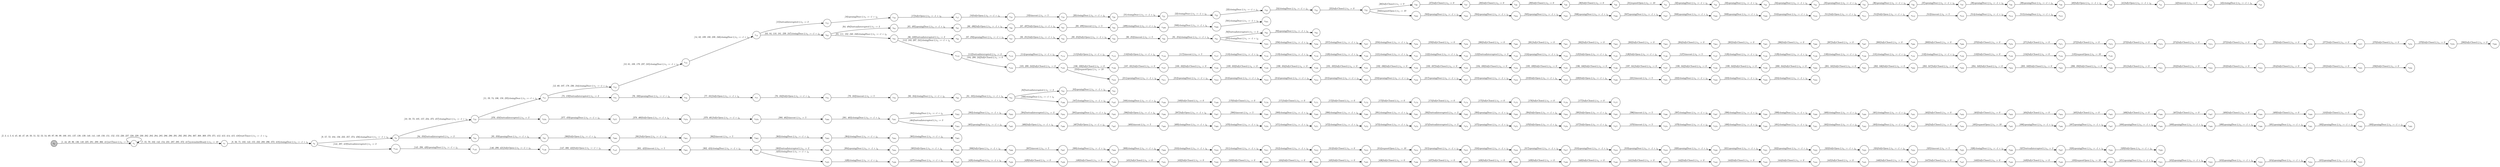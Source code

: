 digraph EFSM{
  graph [rankdir="LR", fontname="Latin Modern Math"];
  node [color="black", fillcolor="white", shape="circle", style="filled", fontname="Latin Modern Math"];
  edge [fontname="Latin Modern Math"];

  s0[fillcolor="gray", label=<s<sub>0</sub>>];
  s1[label=<s<sub>1</sub>>];
  s7[label=<s<sub>7</sub>>];
  s8[label=<s<sub>8</sub>>];
  s9[label=<s<sub>9</sub>>];
  s10[label=<s<sub>10</sub>>];
  s11[label=<s<sub>11</sub>>];
  s12[label=<s<sub>12</sub>>];
  s13[label=<s<sub>13</sub>>];
  s14[label=<s<sub>14</sub>>];
  s15[label=<s<sub>15</sub>>];
  s16[label=<s<sub>16</sub>>];
  s17[label=<s<sub>17</sub>>];
  s18[label=<s<sub>18</sub>>];
  s19[label=<s<sub>19</sub>>];
  s20[label=<s<sub>20</sub>>];
  s21[label=<s<sub>21</sub>>];
  s22[label=<s<sub>22</sub>>];
  s23[label=<s<sub>23</sub>>];
  s24[label=<s<sub>24</sub>>];
  s25[label=<s<sub>25</sub>>];
  s26[label=<s<sub>26</sub>>];
  s27[label=<s<sub>27</sub>>];
  s28[label=<s<sub>28</sub>>];
  s29[label=<s<sub>29</sub>>];
  s30[label=<s<sub>30</sub>>];
  s31[label=<s<sub>31</sub>>];
  s32[label=<s<sub>32</sub>>];
  s33[label=<s<sub>33</sub>>];
  s34[label=<s<sub>34</sub>>];
  s35[label=<s<sub>35</sub>>];
  s36[label=<s<sub>36</sub>>];
  s37[label=<s<sub>37</sub>>];
  s38[label=<s<sub>38</sub>>];
  s39[label=<s<sub>39</sub>>];
  s40[label=<s<sub>40</sub>>];
  s41[label=<s<sub>41</sub>>];
  s42[label=<s<sub>42</sub>>];
  s43[label=<s<sub>43</sub>>];
  s63[label=<s<sub>63</sub>>];
  s64[label=<s<sub>64</sub>>];
  s65[label=<s<sub>65</sub>>];
  s66[label=<s<sub>66</sub>>];
  s67[label=<s<sub>67</sub>>];
  s68[label=<s<sub>68</sub>>];
  s75[label=<s<sub>75</sub>>];
  s76[label=<s<sub>76</sub>>];
  s77[label=<s<sub>77</sub>>];
  s78[label=<s<sub>78</sub>>];
  s79[label=<s<sub>79</sub>>];
  s80[label=<s<sub>80</sub>>];
  s81[label=<s<sub>81</sub>>];
  s82[label=<s<sub>82</sub>>];
  s83[label=<s<sub>83</sub>>];
  s85[label=<s<sub>85</sub>>];
  s86[label=<s<sub>86</sub>>];
  s87[label=<s<sub>87</sub>>];
  s88[label=<s<sub>88</sub>>];
  s89[label=<s<sub>89</sub>>];
  s90[label=<s<sub>90</sub>>];
  s91[label=<s<sub>91</sub>>];
  s92[label=<s<sub>92</sub>>];
  s93[label=<s<sub>93</sub>>];
  s94[label=<s<sub>94</sub>>];
  s95[label=<s<sub>95</sub>>];
  s112[label=<s<sub>112</sub>>];
  s113[label=<s<sub>113</sub>>];
  s114[label=<s<sub>114</sub>>];
  s115[label=<s<sub>115</sub>>];
  s116[label=<s<sub>116</sub>>];
  s117[label=<s<sub>117</sub>>];
  s118[label=<s<sub>118</sub>>];
  s119[label=<s<sub>119</sub>>];
  s120[label=<s<sub>120</sub>>];
  s121[label=<s<sub>121</sub>>];
  s122[label=<s<sub>122</sub>>];
  s123[label=<s<sub>123</sub>>];
  s124[label=<s<sub>124</sub>>];
  s125[label=<s<sub>125</sub>>];
  s126[label=<s<sub>126</sub>>];
  s127[label=<s<sub>127</sub>>];
  s128[label=<s<sub>128</sub>>];
  s129[label=<s<sub>129</sub>>];
  s130[label=<s<sub>130</sub>>];
  s131[label=<s<sub>131</sub>>];
  s132[label=<s<sub>132</sub>>];
  s133[label=<s<sub>133</sub>>];
  s134[label=<s<sub>134</sub>>];
  s135[label=<s<sub>135</sub>>];
  s144[label=<s<sub>144</sub>>];
  s145[label=<s<sub>145</sub>>];
  s146[label=<s<sub>146</sub>>];
  s147[label=<s<sub>147</sub>>];
  s166[label=<s<sub>166</sub>>];
  s167[label=<s<sub>167</sub>>];
  s168[label=<s<sub>168</sub>>];
  s169[label=<s<sub>169</sub>>];
  s170[label=<s<sub>170</sub>>];
  s171[label=<s<sub>171</sub>>];
  s172[label=<s<sub>172</sub>>];
  s173[label=<s<sub>173</sub>>];
  s174[label=<s<sub>174</sub>>];
  s175[label=<s<sub>175</sub>>];
  s176[label=<s<sub>176</sub>>];
  s177[label=<s<sub>177</sub>>];
  s184[label=<s<sub>184</sub>>];
  s185[label=<s<sub>185</sub>>];
  s186[label=<s<sub>186</sub>>];
  s187[label=<s<sub>187</sub>>];
  s188[label=<s<sub>188</sub>>];
  s189[label=<s<sub>189</sub>>];
  s190[label=<s<sub>190</sub>>];
  s191[label=<s<sub>191</sub>>];
  s192[label=<s<sub>192</sub>>];
  s193[label=<s<sub>193</sub>>];
  s194[label=<s<sub>194</sub>>];
  s195[label=<s<sub>195</sub>>];
  s196[label=<s<sub>196</sub>>];
  s197[label=<s<sub>197</sub>>];
  s198[label=<s<sub>198</sub>>];
  s199[label=<s<sub>199</sub>>];
  s200[label=<s<sub>200</sub>>];
  s201[label=<s<sub>201</sub>>];
  s202[label=<s<sub>202</sub>>];
  s203[label=<s<sub>203</sub>>];
  s204[label=<s<sub>204</sub>>];
  s205[label=<s<sub>205</sub>>];
  s206[label=<s<sub>206</sub>>];
  s210[label=<s<sub>210</sub>>];
  s211[label=<s<sub>211</sub>>];
  s212[label=<s<sub>212</sub>>];
  s213[label=<s<sub>213</sub>>];
  s214[label=<s<sub>214</sub>>];
  s215[label=<s<sub>215</sub>>];
  s216[label=<s<sub>216</sub>>];
  s217[label=<s<sub>217</sub>>];
  s218[label=<s<sub>218</sub>>];
  s219[label=<s<sub>219</sub>>];
  s220[label=<s<sub>220</sub>>];
  s221[label=<s<sub>221</sub>>];
  s222[label=<s<sub>222</sub>>];
  s223[label=<s<sub>223</sub>>];
  s224[label=<s<sub>224</sub>>];
  s255[label=<s<sub>255</sub>>];
  s256[label=<s<sub>256</sub>>];
  s257[label=<s<sub>257</sub>>];
  s258[label=<s<sub>258</sub>>];
  s259[label=<s<sub>259</sub>>];
  s260[label=<s<sub>260</sub>>];
  s261[label=<s<sub>261</sub>>];
  s262[label=<s<sub>262</sub>>];
  s263[label=<s<sub>263</sub>>];
  s264[label=<s<sub>264</sub>>];
  s265[label=<s<sub>265</sub>>];
  s266[label=<s<sub>266</sub>>];
  s267[label=<s<sub>267</sub>>];
  s268[label=<s<sub>268</sub>>];
  s269[label=<s<sub>269</sub>>];
  s270[label=<s<sub>270</sub>>];
  s271[label=<s<sub>271</sub>>];
  s272[label=<s<sub>272</sub>>];
  s273[label=<s<sub>273</sub>>];
  s274[label=<s<sub>274</sub>>];
  s275[label=<s<sub>275</sub>>];
  s276[label=<s<sub>276</sub>>];
  s277[label=<s<sub>277</sub>>];
  s278[label=<s<sub>278</sub>>];
  s279[label=<s<sub>279</sub>>];
  s280[label=<s<sub>280</sub>>];
  s301[label=<s<sub>301</sub>>];
  s302[label=<s<sub>302</sub>>];
  s303[label=<s<sub>303</sub>>];
  s304[label=<s<sub>304</sub>>];
  s305[label=<s<sub>305</sub>>];
  s306[label=<s<sub>306</sub>>];
  s307[label=<s<sub>307</sub>>];
  s308[label=<s<sub>308</sub>>];
  s309[label=<s<sub>309</sub>>];
  s310[label=<s<sub>310</sub>>];
  s311[label=<s<sub>311</sub>>];
  s312[label=<s<sub>312</sub>>];
  s313[label=<s<sub>313</sub>>];
  s314[label=<s<sub>314</sub>>];
  s315[label=<s<sub>315</sub>>];
  s316[label=<s<sub>316</sub>>];
  s317[label=<s<sub>317</sub>>];
  s318[label=<s<sub>318</sub>>];
  s319[label=<s<sub>319</sub>>];
  s320[label=<s<sub>320</sub>>];
  s321[label=<s<sub>321</sub>>];
  s322[label=<s<sub>322</sub>>];
  s323[label=<s<sub>323</sub>>];
  s324[label=<s<sub>324</sub>>];
  s325[label=<s<sub>325</sub>>];
  s326[label=<s<sub>326</sub>>];
  s327[label=<s<sub>327</sub>>];
  s328[label=<s<sub>328</sub>>];
  s329[label=<s<sub>329</sub>>];
  s351[label=<s<sub>351</sub>>];
  s352[label=<s<sub>352</sub>>];
  s353[label=<s<sub>353</sub>>];
  s354[label=<s<sub>354</sub>>];
  s355[label=<s<sub>355</sub>>];
  s356[label=<s<sub>356</sub>>];
  s360[label=<s<sub>360</sub>>];
  s361[label=<s<sub>361</sub>>];
  s362[label=<s<sub>362</sub>>];
  s363[label=<s<sub>363</sub>>];
  s364[label=<s<sub>364</sub>>];
  s365[label=<s<sub>365</sub>>];
  s376[label=<s<sub>376</sub>>];
  s377[label=<s<sub>377</sub>>];
  s378[label=<s<sub>378</sub>>];
  s379[label=<s<sub>379</sub>>];
  s380[label=<s<sub>380</sub>>];
  s381[label=<s<sub>381</sub>>];
  s382[label=<s<sub>382</sub>>];
  s383[label=<s<sub>383</sub>>];
  s384[label=<s<sub>384</sub>>];
  s385[label=<s<sub>385</sub>>];
  s386[label=<s<sub>386</sub>>];
  s387[label=<s<sub>387</sub>>];
  s388[label=<s<sub>388</sub>>];
  s389[label=<s<sub>389</sub>>];
  s390[label=<s<sub>390</sub>>];
  s391[label=<s<sub>391</sub>>];
  s392[label=<s<sub>392</sub>>];
  s393[label=<s<sub>393</sub>>];
  s394[label=<s<sub>394</sub>>];
  s395[label=<s<sub>395</sub>>];
  s396[label=<s<sub>396</sub>>];
  s397[label=<s<sub>397</sub>>];
  s398[label=<s<sub>398</sub>>];
  s399[label=<s<sub>399</sub>>];
  s400[label=<s<sub>400</sub>>];
  s401[label=<s<sub>401</sub>>];
  s402[label=<s<sub>402</sub>>];
  s403[label=<s<sub>403</sub>>];
  s404[label=<s<sub>404</sub>>];
  s405[label=<s<sub>405</sub>>];
  s406[label=<s<sub>406</sub>>];
  s407[label=<s<sub>407</sub>>];
  s408[label=<s<sub>408</sub>>];
  s409[label=<s<sub>409</sub>>];
  s410[label=<s<sub>410</sub>>];
  s425[label=<s<sub>425</sub>>];
  s426[label=<s<sub>426</sub>>];
  s427[label=<s<sub>427</sub>>];
  s428[label=<s<sub>428</sub>>];
  s429[label=<s<sub>429</sub>>];
  s430[label=<s<sub>430</sub>>];
  s431[label=<s<sub>431</sub>>];
  s432[label=<s<sub>432</sub>>];
  s433[label=<s<sub>433</sub>>];
  s434[label=<s<sub>434</sub>>];
  s435[label=<s<sub>435</sub>>];
  s436[label=<s<sub>436</sub>>];
  s437[label=<s<sub>437</sub>>];
  s438[label=<s<sub>438</sub>>];
  s439[label=<s<sub>439</sub>>];
  s440[label=<s<sub>440</sub>>];
  s441[label=<s<sub>441</sub>>];
  s442[label=<s<sub>442</sub>>];
  s443[label=<s<sub>443</sub>>];
  s444[label=<s<sub>444</sub>>];
  s445[label=<s<sub>445</sub>>];
  s446[label=<s<sub>446</sub>>];
  s447[label=<s<sub>447</sub>>];
  s448[label=<s<sub>448</sub>>];
  s449[label=<s<sub>449</sub>>];
  s450[label=<s<sub>450</sub>>];
  s451[label=<s<sub>451</sub>>];
  s452[label=<s<sub>452</sub>>];
  s453[label=<s<sub>453</sub>>];
  s454[label=<s<sub>454</sub>>];
  s455[label=<s<sub>455</sub>>];
  s464[label=<s<sub>464</sub>>];
  s465[label=<s<sub>465</sub>>];
  s466[label=<s<sub>466</sub>>];
  s467[label=<s<sub>467</sub>>];
  s468[label=<s<sub>468</sub>>];
  s469[label=<s<sub>469</sub>>];
  s470[label=<s<sub>470</sub>>];
  s471[label=<s<sub>471</sub>>];
  s472[label=<s<sub>472</sub>>];
  s473[label=<s<sub>473</sub>>];
  s474[label=<s<sub>474</sub>>];
  s475[label=<s<sub>475</sub>>];
  s476[label=<s<sub>476</sub>>];
  s477[label=<s<sub>477</sub>>];
  s478[label=<s<sub>478</sub>>];
  s479[label=<s<sub>479</sub>>];
  s480[label=<s<sub>480</sub>>];
  s481[label=<s<sub>481</sub>>];
  s482[label=<s<sub>482</sub>>];
  s483[label=<s<sub>483</sub>>];
  s484[label=<s<sub>484</sub>>];
  s485[label=<s<sub>485</sub>>];
  s486[label=<s<sub>486</sub>>];
  s487[label=<s<sub>487</sub>>];
  s488[label=<s<sub>488</sub>>];
  s489[label=<s<sub>489</sub>>];
  s490[label=<s<sub>490</sub>>];
  s491[label=<s<sub>491</sub>>];
  s492[label=<s<sub>492</sub>>];
  s493[label=<s<sub>493</sub>>];
  s499[label=<s<sub>499</sub>>];
  s500[label=<s<sub>500</sub>>];
  s501[label=<s<sub>501</sub>>];
  s502[label=<s<sub>502</sub>>];
  s503[label=<s<sub>503</sub>>];
  s504[label=<s<sub>504</sub>>];
  s505[label=<s<sub>505</sub>>];
  s506[label=<s<sub>506</sub>>];
  s507[label=<s<sub>507</sub>>];
  s508[label=<s<sub>508</sub>>];
  s509[label=<s<sub>509</sub>>];
  s510[label=<s<sub>510</sub>>];
  s511[label=<s<sub>511</sub>>];
  s512[label=<s<sub>512</sub>>];
  s513[label=<s<sub>513</sub>>];
  s514[label=<s<sub>514</sub>>];
  s515[label=<s<sub>515</sub>>];

  s14->s15[label=<<i> [15]buttonInterrupted:1/o<sub>1</sub> := 3</i>>];
  s15->s16[label=<<i> [16]openingDoor:1/o<sub>1</sub> := -1 + i<sub>0</sub></i>>];
  s16->s17[label=<<i> [17]fullyOpen:1/o<sub>1</sub> := -1 + i<sub>0</sub></i>>];
  s17->s18[label=<<i> [18]fullyOpen:1/o<sub>1</sub> := -1 + i<sub>0</sub></i>>];
  s18->s19[label=<<i> [19]timeout:1/o<sub>1</sub> := 5</i>>];
  s19->s20[label=<<i> [20]closingDoor:1/o<sub>1</sub> := -1 + i<sub>0</sub></i>>];
  s20->s21[label=<<i> [21]closingDoor:1/o<sub>1</sub> := -1 + i<sub>0</sub></i>>];
  s21->s22[label=<<i> [22]closingDoor:1/o<sub>1</sub> := -1 + i<sub>0</sub></i>>];
  s22->s23[label=<<i> [23]closingDoor:1/o<sub>1</sub> := -1 + i<sub>0</sub></i>>];
  s23->s24[label=<<i> [24]closingDoor:1/o<sub>1</sub> := -1 + i<sub>0</sub></i>>];
  s24->s25[label=<<i> [25]fullyClosed:1/o<sub>1</sub> := 0</i>>];
  s25->s26[label=<<i> [26]fullyClosed:1/o<sub>1</sub> := 0</i>>];
  s26->s27[label=<<i> [27]fullyClosed:1/o<sub>1</sub> := 0</i>>];
  s27->s28[label=<<i> [28]fullyClosed:1/o<sub>1</sub> := 0</i>>];
  s28->s29[label=<<i> [29]fullyClosed:1/o<sub>1</sub> := 0</i>>];
  s29->s30[label=<<i> [30]fullyClosed:1/o<sub>1</sub> := 0</i>>];
  s30->s31[label=<<i> [31]requestOpen:1/o<sub>1</sub> := 10</i>>];
  s31->s32[label=<<i> [32]openingDoor:1/o<sub>1</sub> := -1 + i<sub>0</sub></i>>];
  s32->s33[label=<<i> [33]openingDoor:1/o<sub>1</sub> := -1 + i<sub>0</sub></i>>];
  s33->s34[label=<<i> [34]openingDoor:1/o<sub>1</sub> := -1 + i<sub>0</sub></i>>];
  s34->s35[label=<<i> [35]openingDoor:1/o<sub>1</sub> := -1 + i<sub>0</sub></i>>];
  s35->s36[label=<<i> [36]openingDoor:1/o<sub>1</sub> := -1 + i<sub>0</sub></i>>];
  s36->s37[label=<<i> [37]openingDoor:1/o<sub>1</sub> := -1 + i<sub>0</sub></i>>];
  s37->s38[label=<<i> [38]openingDoor:1/o<sub>1</sub> := -1 + i<sub>0</sub></i>>];
  s38->s39[label=<<i> [39]openingDoor:1/o<sub>1</sub> := -1 + i<sub>0</sub></i>>];
  s39->s40[label=<<i> [40]fullyOpen:1/o<sub>1</sub> := -1 + i<sub>0</sub></i>>];
  s40->s41[label=<<i> [41]fullyOpen:1/o<sub>1</sub> := -1 + i<sub>0</sub></i>>];
  s41->s42[label=<<i> [42]timeout:1/o<sub>1</sub> := 5</i>>];
  s42->s43[label=<<i> [43]closingDoor:1/o<sub>1</sub> := -1 + i<sub>0</sub></i>>];
  s63->s64[label=<<i> [64, 494]buttonInterrupted:1/o<sub>1</sub> := 3</i>>];
  s64->s65[label=<<i> [65, 495]openingDoor:1/o<sub>1</sub> := -1 + i<sub>0</sub></i>>];
  s65->s66[label=<<i> [66, 496]fullyOpen:1/o<sub>1</sub> := -1 + i<sub>0</sub></i>>];
  s66->s67[label=<<i> [67, 497]fullyOpen:1/o<sub>1</sub> := -1 + i<sub>0</sub></i>>];
  s67->s68[label=<<i> [68, 498]timeout:1/o<sub>1</sub> := 5</i>>];
  s11->s75[label=<<i> [75, 159]buttonInterrupted:1/o<sub>1</sub> := 3</i>>];
  s75->s76[label=<<i> [76, 160]openingDoor:1/o<sub>1</sub> := -1 + i<sub>0</sub></i>>];
  s76->s77[label=<<i> [77, 161]fullyOpen:1/o<sub>1</sub> := -1 + i<sub>0</sub></i>>];
  s77->s78[label=<<i> [78, 162]fullyOpen:1/o<sub>1</sub> := -1 + i<sub>0</sub></i>>];
  s78->s79[label=<<i> [79, 163]timeout:1/o<sub>1</sub> := 5</i>>];
  s79->s80[label=<<i> [80, 164]closingDoor:1/o<sub>1</sub> := -1 + i<sub>0</sub></i>>];
  s80->s81[label=<<i> [81, 165]closingDoor:1/o<sub>1</sub> := -1 + i<sub>0</sub></i>>];
  s81->s82[label=<<i> [82]buttonInterrupted:1/o<sub>1</sub> := 3</i>>];
  s82->s83[label=<<i> [83]openingDoor:1/o<sub>1</sub> := -1 + i<sub>0</sub></i>>];
  s85->s86[label=<<i> [86, 249]buttonInterrupted:1/o<sub>1</sub> := 3</i>>];
  s86->s87[label=<<i> [87, 250]openingDoor:1/o<sub>1</sub> := -1 + i<sub>0</sub></i>>];
  s87->s88[label=<<i> [88, 251]fullyOpen:1/o<sub>1</sub> := -1 + i<sub>0</sub></i>>];
  s88->s89[label=<<i> [89, 252]fullyOpen:1/o<sub>1</sub> := -1 + i<sub>0</sub></i>>];
  s89->s90[label=<<i> [90, 253]timeout:1/o<sub>1</sub> := 5</i>>];
  s90->s91[label=<<i> [91, 254]closingDoor:1/o<sub>1</sub> := -1 + i<sub>0</sub></i>>];
  s91->s92[label=<<i> [92]buttonInterrupted:1/o<sub>1</sub> := 3</i>>];
  s92->s93[label=<<i> [93]openingDoor:1/o<sub>1</sub> := -1 + i<sub>0</sub></i>>];
  s9->s94[label=<<i> [94, 358]buttonInterrupted:1/o<sub>1</sub> := 3</i>>];
  s94->s95[label=<<i> [95, 359]openingDoor:1/o<sub>1</sub> := -1 + i<sub>0</sub></i>>];
  s112->s113[label=<<i> [113]buttonInterrupted:1/o<sub>1</sub> := 3</i>>];
  s113->s114[label=<<i> [114]openingDoor:1/o<sub>1</sub> := -1 + i<sub>0</sub></i>>];
  s114->s115[label=<<i> [115]fullyOpen:1/o<sub>1</sub> := -1 + i<sub>0</sub></i>>];
  s115->s116[label=<<i> [116]fullyOpen:1/o<sub>1</sub> := -1 + i<sub>0</sub></i>>];
  s116->s117[label=<<i> [117]timeout:1/o<sub>1</sub> := 5</i>>];
  s117->s118[label=<<i> [118]closingDoor:1/o<sub>1</sub> := -1 + i<sub>0</sub></i>>];
  s118->s119[label=<<i> [119]closingDoor:1/o<sub>1</sub> := -1 + i<sub>0</sub></i>>];
  s119->s120[label=<<i> [120]closingDoor:1/o<sub>1</sub> := -1 + i<sub>0</sub></i>>];
  s120->s121[label=<<i> [121]closingDoor:1/o<sub>1</sub> := -1 + i<sub>0</sub></i>>];
  s121->s122[label=<<i> [122]closingDoor:1/o<sub>1</sub> := -1 + i<sub>0</sub></i>>];
  s122->s123[label=<<i> [123]buttonInterrupted:1/o<sub>1</sub> := 3</i>>];
  s123->s124[label=<<i> [124]openingDoor:1/o<sub>1</sub> := -1 + i<sub>0</sub></i>>];
  s124->s125[label=<<i> [125]fullyOpen:1/o<sub>1</sub> := -1 + i<sub>0</sub></i>>];
  s125->s126[label=<<i> [126]fullyOpen:1/o<sub>1</sub> := -1 + i<sub>0</sub></i>>];
  s126->s127[label=<<i> [127]timeout:1/o<sub>1</sub> := 5</i>>];
  s127->s128[label=<<i> [128]closingDoor:1/o<sub>1</sub> := -1 + i<sub>0</sub></i>>];
  s128->s129[label=<<i> [129]closingDoor:1/o<sub>1</sub> := -1 + i<sub>0</sub></i>>];
  s129->s130[label=<<i> [130]closingDoor:1/o<sub>1</sub> := -1 + i<sub>0</sub></i>>];
  s130->s131[label=<<i> [131]closingDoor:1/o<sub>1</sub> := -1 + i<sub>0</sub></i>>];
  s131->s132[label=<<i> [132]closingDoor:1/o<sub>1</sub> := -1 + i<sub>0</sub></i>>];
  s132->s133[label=<<i> [133]fullyClosed:1/o<sub>1</sub> := 0</i>>];
  s133->s134[label=<<i> [134]fullyClosed:1/o<sub>1</sub> := 0</i>>];
  s134->s135[label=<<i> [135]requestOpen:1/o<sub>1</sub> := 10</i>>];
  s10->s11[label=<<i> [11, 59, 74, 106, 158, 235]closingDoor:1/o<sub>1</sub> := -1 + i<sub>0</sub></i>>];
  s81->s166[label=<<i> [166]closingDoor:1/o<sub>1</sub> := -1 + i<sub>0</sub></i>>];
  s166->s167[label=<<i> [167]closingDoor:1/o<sub>1</sub> := -1 + i<sub>0</sub></i>>];
  s167->s168[label=<<i> [168]closingDoor:1/o<sub>1</sub> := -1 + i<sub>0</sub></i>>];
  s168->s169[label=<<i> [169]fullyClosed:1/o<sub>1</sub> := 0</i>>];
  s169->s170[label=<<i> [170]fullyClosed:1/o<sub>1</sub> := 0</i>>];
  s170->s171[label=<<i> [171]fullyClosed:1/o<sub>1</sub> := 0</i>>];
  s171->s172[label=<<i> [172]fullyClosed:1/o<sub>1</sub> := 0</i>>];
  s172->s173[label=<<i> [173]fullyClosed:1/o<sub>1</sub> := 0</i>>];
  s173->s174[label=<<i> [174]fullyClosed:1/o<sub>1</sub> := 0</i>>];
  s174->s175[label=<<i> [175]fullyClosed:1/o<sub>1</sub> := 0</i>>];
  s175->s176[label=<<i> [176]fullyClosed:1/o<sub>1</sub> := 0</i>>];
  s176->s177[label=<<i> [177]fullyClosed:1/o<sub>1</sub> := 0</i>>];
  s185->s186[label=<<i> [186, 330]fullyClosed:1/o<sub>1</sub> := 0</i>>];
  s186->s187[label=<<i> [187, 331]fullyClosed:1/o<sub>1</sub> := 0</i>>];
  s187->s188[label=<<i> [188, 332]fullyClosed:1/o<sub>1</sub> := 0</i>>];
  s188->s189[label=<<i> [189, 333]fullyClosed:1/o<sub>1</sub> := 0</i>>];
  s189->s190[label=<<i> [190, 334]fullyClosed:1/o<sub>1</sub> := 0</i>>];
  s190->s191[label=<<i> [191, 335]fullyClosed:1/o<sub>1</sub> := 0</i>>];
  s191->s192[label=<<i> [192, 336]fullyClosed:1/o<sub>1</sub> := 0</i>>];
  s192->s193[label=<<i> [193, 337]fullyClosed:1/o<sub>1</sub> := 0</i>>];
  s193->s194[label=<<i> [194, 338]fullyClosed:1/o<sub>1</sub> := 0</i>>];
  s194->s195[label=<<i> [195, 339]fullyClosed:1/o<sub>1</sub> := 0</i>>];
  s195->s196[label=<<i> [196, 340]fullyClosed:1/o<sub>1</sub> := 0</i>>];
  s196->s197[label=<<i> [197, 341]fullyClosed:1/o<sub>1</sub> := 0</i>>];
  s197->s198[label=<<i> [198, 342]fullyClosed:1/o<sub>1</sub> := 0</i>>];
  s198->s199[label=<<i> [199, 343]fullyClosed:1/o<sub>1</sub> := 0</i>>];
  s199->s200[label=<<i> [200, 344]fullyClosed:1/o<sub>1</sub> := 0</i>>];
  s200->s201[label=<<i> [201, 345]fullyClosed:1/o<sub>1</sub> := 0</i>>];
  s201->s202[label=<<i> [202, 346]fullyClosed:1/o<sub>1</sub> := 0</i>>];
  s202->s203[label=<<i> [203, 347]fullyClosed:1/o<sub>1</sub> := 0</i>>];
  s203->s204[label=<<i> [204, 348]fullyClosed:1/o<sub>1</sub> := 0</i>>];
  s204->s205[label=<<i> [205, 349]fullyClosed:1/o<sub>1</sub> := 0</i>>];
  s205->s206[label=<<i> [206, 350]fullyClosed:1/o<sub>1</sub> := 0</i>>];
  s85->s112[label=<<i> [112, 183, 207, 241]closingDoor:1/o<sub>1</sub> := -1 + i<sub>0</sub></i>>];
  s112->s184[label=<<i> [184, 208, 242]fullyClosed:1/o<sub>1</sub> := 0</i>>];
  s184->s185[label=<<i> [185, 209, 243]fullyClosed:1/o<sub>1</sub> := 0</i>>];
  s185->s210[label=<<i> [210]requestOpen:1/o<sub>1</sub> := 10</i>>];
  s210->s211[label=<<i> [211]openingDoor:1/o<sub>1</sub> := -1 + i<sub>0</sub></i>>];
  s211->s212[label=<<i> [212]openingDoor:1/o<sub>1</sub> := -1 + i<sub>0</sub></i>>];
  s212->s213[label=<<i> [213]openingDoor:1/o<sub>1</sub> := -1 + i<sub>0</sub></i>>];
  s213->s214[label=<<i> [214]openingDoor:1/o<sub>1</sub> := -1 + i<sub>0</sub></i>>];
  s214->s215[label=<<i> [215]openingDoor:1/o<sub>1</sub> := -1 + i<sub>0</sub></i>>];
  s215->s216[label=<<i> [216]openingDoor:1/o<sub>1</sub> := -1 + i<sub>0</sub></i>>];
  s216->s217[label=<<i> [217]openingDoor:1/o<sub>1</sub> := -1 + i<sub>0</sub></i>>];
  s217->s218[label=<<i> [218]openingDoor:1/o<sub>1</sub> := -1 + i<sub>0</sub></i>>];
  s218->s219[label=<<i> [219]fullyOpen:1/o<sub>1</sub> := -1 + i<sub>0</sub></i>>];
  s219->s220[label=<<i> [220]fullyOpen:1/o<sub>1</sub> := -1 + i<sub>0</sub></i>>];
  s220->s221[label=<<i> [221]timeout:1/o<sub>1</sub> := 5</i>>];
  s221->s222[label=<<i> [222]closingDoor:1/o<sub>1</sub> := -1 + i<sub>0</sub></i>>];
  s222->s223[label=<<i> [223]closingDoor:1/o<sub>1</sub> := -1 + i<sub>0</sub></i>>];
  s223->s224[label=<<i> [224]closingDoor:1/o<sub>1</sub> := -1 + i<sub>0</sub></i>>];
  s11->s12[label=<<i> [12, 60, 107, 178, 236, 244]closingDoor:1/o<sub>1</sub> := -1 + i<sub>0</sub></i>>];
  s12->s13[label=<<i> [13, 61, 108, 179, 237, 245]closingDoor:1/o<sub>1</sub> := -1 + i<sub>0</sub></i>>];
  s13->s14[label=<<i> [14, 62, 109, 180, 238, 246]closingDoor:1/o<sub>1</sub> := -1 + i<sub>0</sub></i>>];
  s14->s63[label=<<i> [63, 84, 110, 181, 239, 247]closingDoor:1/o<sub>1</sub> := -1 + i<sub>0</sub></i>>];
  s63->s85[label=<<i> [85, 111, 182, 240, 248]closingDoor:1/o<sub>1</sub> := -1 + i<sub>0</sub></i>>];
  s91->s255[label=<<i> [255]closingDoor:1/o<sub>1</sub> := -1 + i<sub>0</sub></i>>];
  s255->s256[label=<<i> [256]closingDoor:1/o<sub>1</sub> := -1 + i<sub>0</sub></i>>];
  s256->s257[label=<<i> [257]closingDoor:1/o<sub>1</sub> := -1 + i<sub>0</sub></i>>];
  s257->s258[label=<<i> [258]closingDoor:1/o<sub>1</sub> := -1 + i<sub>0</sub></i>>];
  s258->s259[label=<<i> [259]fullyClosed:1/o<sub>1</sub> := 0</i>>];
  s259->s260[label=<<i> [260]fullyClosed:1/o<sub>1</sub> := 0</i>>];
  s260->s261[label=<<i> [261]fullyClosed:1/o<sub>1</sub> := 0</i>>];
  s261->s262[label=<<i> [262]fullyClosed:1/o<sub>1</sub> := 0</i>>];
  s262->s263[label=<<i> [263]fullyClosed:1/o<sub>1</sub> := 0</i>>];
  s263->s264[label=<<i> [264]fullyClosed:1/o<sub>1</sub> := 0</i>>];
  s264->s265[label=<<i> [265]fullyClosed:1/o<sub>1</sub> := 0</i>>];
  s265->s266[label=<<i> [266]fullyClosed:1/o<sub>1</sub> := 0</i>>];
  s266->s267[label=<<i> [267]fullyClosed:1/o<sub>1</sub> := 0</i>>];
  s267->s268[label=<<i> [268]fullyClosed:1/o<sub>1</sub> := 0</i>>];
  s268->s269[label=<<i> [269]fullyClosed:1/o<sub>1</sub> := 0</i>>];
  s269->s270[label=<<i> [270]fullyClosed:1/o<sub>1</sub> := 0</i>>];
  s270->s271[label=<<i> [271]fullyClosed:1/o<sub>1</sub> := 0</i>>];
  s271->s272[label=<<i> [272]fullyClosed:1/o<sub>1</sub> := 0</i>>];
  s272->s273[label=<<i> [273]fullyClosed:1/o<sub>1</sub> := 0</i>>];
  s273->s274[label=<<i> [274]fullyClosed:1/o<sub>1</sub> := 0</i>>];
  s274->s275[label=<<i> [275]fullyClosed:1/o<sub>1</sub> := 0</i>>];
  s275->s276[label=<<i> [276]fullyClosed:1/o<sub>1</sub> := 0</i>>];
  s276->s277[label=<<i> [277]fullyClosed:1/o<sub>1</sub> := 0</i>>];
  s277->s278[label=<<i> [278]fullyClosed:1/o<sub>1</sub> := 0</i>>];
  s278->s279[label=<<i> [279]fullyClosed:1/o<sub>1</sub> := 0</i>>];
  s279->s280[label=<<i> [280]fullyClosed:1/o<sub>1</sub> := 0</i>>];
  s8->s144[label=<<i> [144, 297, 419]buttonInterrupted:1/o<sub>1</sub> := 3</i>>];
  s144->s145[label=<<i> [145, 298, 420]openingDoor:1/o<sub>1</sub> := -1 + i<sub>0</sub></i>>];
  s145->s146[label=<<i> [146, 299, 421]fullyOpen:1/o<sub>1</sub> := -1 + i<sub>0</sub></i>>];
  s146->s147[label=<<i> [147, 300, 422]fullyOpen:1/o<sub>1</sub> := -1 + i<sub>0</sub></i>>];
  s147->s301[label=<<i> [301, 423]timeout:1/o<sub>1</sub> := 5</i>>];
  s301->s302[label=<<i> [302, 424]closingDoor:1/o<sub>1</sub> := -1 + i<sub>0</sub></i>>];
  s302->s303[label=<<i> [303]buttonInterrupted:1/o<sub>1</sub> := 3</i>>];
  s303->s304[label=<<i> [304]openingDoor:1/o<sub>1</sub> := -1 + i<sub>0</sub></i>>];
  s304->s305[label=<<i> [305]fullyOpen:1/o<sub>1</sub> := -1 + i<sub>0</sub></i>>];
  s305->s306[label=<<i> [306]fullyOpen:1/o<sub>1</sub> := -1 + i<sub>0</sub></i>>];
  s306->s307[label=<<i> [307]timeout:1/o<sub>1</sub> := 5</i>>];
  s307->s308[label=<<i> [308]closingDoor:1/o<sub>1</sub> := -1 + i<sub>0</sub></i>>];
  s308->s309[label=<<i> [309]closingDoor:1/o<sub>1</sub> := -1 + i<sub>0</sub></i>>];
  s309->s310[label=<<i> [310]closingDoor:1/o<sub>1</sub> := -1 + i<sub>0</sub></i>>];
  s310->s311[label=<<i> [311]closingDoor:1/o<sub>1</sub> := -1 + i<sub>0</sub></i>>];
  s311->s312[label=<<i> [312]closingDoor:1/o<sub>1</sub> := -1 + i<sub>0</sub></i>>];
  s312->s313[label=<<i> [313]fullyClosed:1/o<sub>1</sub> := 0</i>>];
  s313->s314[label=<<i> [314]requestOpen:1/o<sub>1</sub> := 10</i>>];
  s314->s315[label=<<i> [315]openingDoor:1/o<sub>1</sub> := -1 + i<sub>0</sub></i>>];
  s315->s316[label=<<i> [316]openingDoor:1/o<sub>1</sub> := -1 + i<sub>0</sub></i>>];
  s316->s317[label=<<i> [317]openingDoor:1/o<sub>1</sub> := -1 + i<sub>0</sub></i>>];
  s317->s318[label=<<i> [318]openingDoor:1/o<sub>1</sub> := -1 + i<sub>0</sub></i>>];
  s318->s319[label=<<i> [319]openingDoor:1/o<sub>1</sub> := -1 + i<sub>0</sub></i>>];
  s319->s320[label=<<i> [320]openingDoor:1/o<sub>1</sub> := -1 + i<sub>0</sub></i>>];
  s320->s321[label=<<i> [321]openingDoor:1/o<sub>1</sub> := -1 + i<sub>0</sub></i>>];
  s321->s322[label=<<i> [322]openingDoor:1/o<sub>1</sub> := -1 + i<sub>0</sub></i>>];
  s322->s323[label=<<i> [323]fullyOpen:1/o<sub>1</sub> := -1 + i<sub>0</sub></i>>];
  s323->s324[label=<<i> [324]fullyOpen:1/o<sub>1</sub> := -1 + i<sub>0</sub></i>>];
  s324->s325[label=<<i> [325]timeout:1/o<sub>1</sub> := 5</i>>];
  s325->s326[label=<<i> [326]closingDoor:1/o<sub>1</sub> := -1 + i<sub>0</sub></i>>];
  s326->s327[label=<<i> [327]buttonInterrupted:1/o<sub>1</sub> := 3</i>>];
  s327->s328[label=<<i> [328]openingDoor:1/o<sub>1</sub> := -1 + i<sub>0</sub></i>>];
  s328->s329[label=<<i> [329]fullyOpen:1/o<sub>1</sub> := -1 + i<sub>0</sub></i>>];
  s206->s351[label=<<i> [351]fullyClosed:1/o<sub>1</sub> := 0</i>>];
  s351->s352[label=<<i> [352]fullyClosed:1/o<sub>1</sub> := 0</i>>];
  s352->s353[label=<<i> [353]fullyClosed:1/o<sub>1</sub> := 0</i>>];
  s353->s354[label=<<i> [354]fullyClosed:1/o<sub>1</sub> := 0</i>>];
  s354->s355[label=<<i> [355]fullyClosed:1/o<sub>1</sub> := 0</i>>];
  s355->s356[label=<<i> [356]fullyClosed:1/o<sub>1</sub> := 0</i>>];
  s95->s360[label=<<i> [360]fullyOpen:1/o<sub>1</sub> := -1 + i<sub>0</sub></i>>];
  s360->s361[label=<<i> [361]fullyOpen:1/o<sub>1</sub> := -1 + i<sub>0</sub></i>>];
  s361->s362[label=<<i> [362]timeout:1/o<sub>1</sub> := 5</i>>];
  s362->s363[label=<<i> [363]closingDoor:1/o<sub>1</sub> := -1 + i<sub>0</sub></i>>];
  s363->s364[label=<<i> [364]closingDoor:1/o<sub>1</sub> := -1 + i<sub>0</sub></i>>];
  s364->s365[label=<<i> [365]closingDoor:1/o<sub>1</sub> := -1 + i<sub>0</sub></i>>];
  s0->s1[label=<<i> [1, 44, 49, 96, 136, 148, 225, 281, 289, 366, 411]setTimer:1/o<sub>1</sub> := 5</i>>];
  s1->s7[label=<<i> [7, 55, 70, 102, 142, 154, 231, 287, 295, 372, 417]systemInitReady:1/o<sub>1</sub> := 10</i>>];
  s7->s8[label=<<i> [8, 56, 71, 103, 143, 155, 232, 288, 296, 373, 418]closingDoor:1/o<sub>1</sub> := -1 + i<sub>0</sub></i>>];
  s8->s9[label=<<i> [9, 57, 72, 104, 156, 233, 357, 374, 456]closingDoor:1/o<sub>1</sub> := -1 + i<sub>0</sub></i>>];
  s9->s10[label=<<i> [10, 58, 73, 105, 157, 234, 375, 457]closingDoor:1/o<sub>1</sub> := -1 + i<sub>0</sub></i>>];
  s10->s376[label=<<i> [376, 458]buttonInterrupted:1/o<sub>1</sub> := 3</i>>];
  s376->s377[label=<<i> [377, 459]openingDoor:1/o<sub>1</sub> := -1 + i<sub>0</sub></i>>];
  s377->s378[label=<<i> [378, 460]fullyOpen:1/o<sub>1</sub> := -1 + i<sub>0</sub></i>>];
  s378->s379[label=<<i> [379, 461]fullyOpen:1/o<sub>1</sub> := -1 + i<sub>0</sub></i>>];
  s379->s380[label=<<i> [380, 462]timeout:1/o<sub>1</sub> := 5</i>>];
  s380->s381[label=<<i> [381, 463]closingDoor:1/o<sub>1</sub> := -1 + i<sub>0</sub></i>>];
  s381->s382[label=<<i> [382]closingDoor:1/o<sub>1</sub> := -1 + i<sub>0</sub></i>>];
  s382->s383[label=<<i> [383]closingDoor:1/o<sub>1</sub> := -1 + i<sub>0</sub></i>>];
  s383->s384[label=<<i> [384]buttonInterrupted:1/o<sub>1</sub> := 3</i>>];
  s384->s385[label=<<i> [385]openingDoor:1/o<sub>1</sub> := -1 + i<sub>0</sub></i>>];
  s385->s386[label=<<i> [386]fullyOpen:1/o<sub>1</sub> := -1 + i<sub>0</sub></i>>];
  s386->s387[label=<<i> [387]fullyOpen:1/o<sub>1</sub> := -1 + i<sub>0</sub></i>>];
  s387->s388[label=<<i> [388]timeout:1/o<sub>1</sub> := 5</i>>];
  s388->s389[label=<<i> [389]closingDoor:1/o<sub>1</sub> := -1 + i<sub>0</sub></i>>];
  s389->s390[label=<<i> [390]closingDoor:1/o<sub>1</sub> := -1 + i<sub>0</sub></i>>];
  s390->s391[label=<<i> [391]closingDoor:1/o<sub>1</sub> := -1 + i<sub>0</sub></i>>];
  s391->s392[label=<<i> [392]buttonInterrupted:1/o<sub>1</sub> := 3</i>>];
  s392->s393[label=<<i> [393]openingDoor:1/o<sub>1</sub> := -1 + i<sub>0</sub></i>>];
  s393->s394[label=<<i> [394]fullyOpen:1/o<sub>1</sub> := -1 + i<sub>0</sub></i>>];
  s394->s395[label=<<i> [395]fullyOpen:1/o<sub>1</sub> := -1 + i<sub>0</sub></i>>];
  s395->s396[label=<<i> [396]timeout:1/o<sub>1</sub> := 5</i>>];
  s396->s397[label=<<i> [397]closingDoor:1/o<sub>1</sub> := -1 + i<sub>0</sub></i>>];
  s397->s398[label=<<i> [398]closingDoor:1/o<sub>1</sub> := -1 + i<sub>0</sub></i>>];
  s398->s399[label=<<i> [399]closingDoor:1/o<sub>1</sub> := -1 + i<sub>0</sub></i>>];
  s399->s400[label=<<i> [400]closingDoor:1/o<sub>1</sub> := -1 + i<sub>0</sub></i>>];
  s400->s401[label=<<i> [401]closingDoor:1/o<sub>1</sub> := -1 + i<sub>0</sub></i>>];
  s401->s402[label=<<i> [402]fullyClosed:1/o<sub>1</sub> := 0</i>>];
  s402->s403[label=<<i> [403]fullyClosed:1/o<sub>1</sub> := 0</i>>];
  s403->s404[label=<<i> [404]fullyClosed:1/o<sub>1</sub> := 0</i>>];
  s404->s405[label=<<i> [405]fullyClosed:1/o<sub>1</sub> := 0</i>>];
  s405->s406[label=<<i> [406]fullyClosed:1/o<sub>1</sub> := 0</i>>];
  s406->s407[label=<<i> [407]fullyClosed:1/o<sub>1</sub> := 0</i>>];
  s407->s408[label=<<i> [408]fullyClosed:1/o<sub>1</sub> := 0</i>>];
  s408->s409[label=<<i> [409]fullyClosed:1/o<sub>1</sub> := 0</i>>];
  s409->s410[label=<<i> [410]fullyClosed:1/o<sub>1</sub> := 0</i>>];
  s1->s1[label=<<i> [2, 3, 4, 5, 6, 45, 46, 47, 48, 50, 51, 52, 53, 54, 69, 97, 98, 99, 100, 101, 137, 138, 139, 140, 141, 149, 150, 151, 152, 153, 226, 227, 228, 229, 230, 282, 283, 284, 285, 286, 290, 291, 292, 293, 294, 367, 368, 369, 370, 371, 412, 413, 414, 415, 416]waitTimer:1/o<sub>1</sub> := -1 + i<sub>0</sub></i>>];
  s302->s425[label=<<i> [425]closingDoor:1/o<sub>1</sub> := -1 + i<sub>0</sub></i>>];
  s425->s426[label=<<i> [426]closingDoor:1/o<sub>1</sub> := -1 + i<sub>0</sub></i>>];
  s426->s427[label=<<i> [427]closingDoor:1/o<sub>1</sub> := -1 + i<sub>0</sub></i>>];
  s427->s428[label=<<i> [428]closingDoor:1/o<sub>1</sub> := -1 + i<sub>0</sub></i>>];
  s428->s429[label=<<i> [429]fullyClosed:1/o<sub>1</sub> := 0</i>>];
  s429->s430[label=<<i> [430]fullyClosed:1/o<sub>1</sub> := 0</i>>];
  s430->s431[label=<<i> [431]fullyClosed:1/o<sub>1</sub> := 0</i>>];
  s431->s432[label=<<i> [432]fullyClosed:1/o<sub>1</sub> := 0</i>>];
  s432->s433[label=<<i> [433]fullyClosed:1/o<sub>1</sub> := 0</i>>];
  s433->s434[label=<<i> [434]fullyClosed:1/o<sub>1</sub> := 0</i>>];
  s434->s435[label=<<i> [435]fullyClosed:1/o<sub>1</sub> := 0</i>>];
  s435->s436[label=<<i> [436]fullyClosed:1/o<sub>1</sub> := 0</i>>];
  s436->s437[label=<<i> [437]fullyClosed:1/o<sub>1</sub> := 0</i>>];
  s437->s438[label=<<i> [438]fullyClosed:1/o<sub>1</sub> := 0</i>>];
  s438->s439[label=<<i> [439]fullyClosed:1/o<sub>1</sub> := 0</i>>];
  s439->s440[label=<<i> [440]fullyClosed:1/o<sub>1</sub> := 0</i>>];
  s440->s441[label=<<i> [441]fullyClosed:1/o<sub>1</sub> := 0</i>>];
  s441->s442[label=<<i> [442]fullyClosed:1/o<sub>1</sub> := 0</i>>];
  s442->s443[label=<<i> [443]fullyClosed:1/o<sub>1</sub> := 0</i>>];
  s443->s444[label=<<i> [444]fullyClosed:1/o<sub>1</sub> := 0</i>>];
  s444->s445[label=<<i> [445]fullyClosed:1/o<sub>1</sub> := 0</i>>];
  s445->s446[label=<<i> [446]fullyClosed:1/o<sub>1</sub> := 0</i>>];
  s446->s447[label=<<i> [447]fullyClosed:1/o<sub>1</sub> := 0</i>>];
  s447->s448[label=<<i> [448]fullyClosed:1/o<sub>1</sub> := 0</i>>];
  s448->s449[label=<<i> [449]fullyClosed:1/o<sub>1</sub> := 0</i>>];
  s449->s450[label=<<i> [450]requestOpen:1/o<sub>1</sub> := 10</i>>];
  s450->s451[label=<<i> [451]openingDoor:1/o<sub>1</sub> := -1 + i<sub>0</sub></i>>];
  s451->s452[label=<<i> [452]openingDoor:1/o<sub>1</sub> := -1 + i<sub>0</sub></i>>];
  s452->s453[label=<<i> [453]openingDoor:1/o<sub>1</sub> := -1 + i<sub>0</sub></i>>];
  s453->s454[label=<<i> [454]openingDoor:1/o<sub>1</sub> := -1 + i<sub>0</sub></i>>];
  s454->s455[label=<<i> [455]openingDoor:1/o<sub>1</sub> := -1 + i<sub>0</sub></i>>];
  s381->s464[label=<<i> [464]buttonInterrupted:1/o<sub>1</sub> := 3</i>>];
  s464->s465[label=<<i> [465]openingDoor:1/o<sub>1</sub> := -1 + i<sub>0</sub></i>>];
  s465->s466[label=<<i> [466]fullyOpen:1/o<sub>1</sub> := -1 + i<sub>0</sub></i>>];
  s466->s467[label=<<i> [467]fullyOpen:1/o<sub>1</sub> := -1 + i<sub>0</sub></i>>];
  s467->s468[label=<<i> [468]timeout:1/o<sub>1</sub> := 5</i>>];
  s468->s469[label=<<i> [469]closingDoor:1/o<sub>1</sub> := -1 + i<sub>0</sub></i>>];
  s469->s470[label=<<i> [470]closingDoor:1/o<sub>1</sub> := -1 + i<sub>0</sub></i>>];
  s470->s471[label=<<i> [471]closingDoor:1/o<sub>1</sub> := -1 + i<sub>0</sub></i>>];
  s471->s472[label=<<i> [472]closingDoor:1/o<sub>1</sub> := -1 + i<sub>0</sub></i>>];
  s472->s473[label=<<i> [473]closingDoor:1/o<sub>1</sub> := -1 + i<sub>0</sub></i>>];
  s473->s474[label=<<i> [474]buttonInterrupted:1/o<sub>1</sub> := 3</i>>];
  s474->s475[label=<<i> [475]openingDoor:1/o<sub>1</sub> := -1 + i<sub>0</sub></i>>];
  s475->s476[label=<<i> [476]fullyOpen:1/o<sub>1</sub> := -1 + i<sub>0</sub></i>>];
  s476->s477[label=<<i> [477]fullyOpen:1/o<sub>1</sub> := -1 + i<sub>0</sub></i>>];
  s477->s478[label=<<i> [478]timeout:1/o<sub>1</sub> := 5</i>>];
  s478->s479[label=<<i> [479]closingDoor:1/o<sub>1</sub> := -1 + i<sub>0</sub></i>>];
  s479->s480[label=<<i> [480]closingDoor:1/o<sub>1</sub> := -1 + i<sub>0</sub></i>>];
  s480->s481[label=<<i> [481]closingDoor:1/o<sub>1</sub> := -1 + i<sub>0</sub></i>>];
  s481->s482[label=<<i> [482]closingDoor:1/o<sub>1</sub> := -1 + i<sub>0</sub></i>>];
  s482->s483[label=<<i> [483]closingDoor:1/o<sub>1</sub> := -1 + i<sub>0</sub></i>>];
  s483->s484[label=<<i> [484]fullyClosed:1/o<sub>1</sub> := 0</i>>];
  s484->s485[label=<<i> [485]requestOpen:1/o<sub>1</sub> := 10</i>>];
  s485->s486[label=<<i> [486]openingDoor:1/o<sub>1</sub> := -1 + i<sub>0</sub></i>>];
  s486->s487[label=<<i> [487]openingDoor:1/o<sub>1</sub> := -1 + i<sub>0</sub></i>>];
  s487->s488[label=<<i> [488]openingDoor:1/o<sub>1</sub> := -1 + i<sub>0</sub></i>>];
  s488->s489[label=<<i> [489]openingDoor:1/o<sub>1</sub> := -1 + i<sub>0</sub></i>>];
  s489->s490[label=<<i> [490]openingDoor:1/o<sub>1</sub> := -1 + i<sub>0</sub></i>>];
  s490->s491[label=<<i> [491]openingDoor:1/o<sub>1</sub> := -1 + i<sub>0</sub></i>>];
  s491->s492[label=<<i> [492]openingDoor:1/o<sub>1</sub> := -1 + i<sub>0</sub></i>>];
  s492->s493[label=<<i> [493]openingDoor:1/o<sub>1</sub> := -1 + i<sub>0</sub></i>>];
  s68->s499[label=<<i> [499]closingDoor:1/o<sub>1</sub> := -1 + i<sub>0</sub></i>>];
  s499->s500[label=<<i> [500]closingDoor:1/o<sub>1</sub> := -1 + i<sub>0</sub></i>>];
  s500->s501[label=<<i> [501]closingDoor:1/o<sub>1</sub> := -1 + i<sub>0</sub></i>>];
  s25->s502[label=<<i> [502]requestOpen:1/o<sub>1</sub> := 10</i>>];
  s502->s503[label=<<i> [503]openingDoor:1/o<sub>1</sub> := -1 + i<sub>0</sub></i>>];
  s503->s504[label=<<i> [504]openingDoor:1/o<sub>1</sub> := -1 + i<sub>0</sub></i>>];
  s504->s505[label=<<i> [505]openingDoor:1/o<sub>1</sub> := -1 + i<sub>0</sub></i>>];
  s505->s506[label=<<i> [506]openingDoor:1/o<sub>1</sub> := -1 + i<sub>0</sub></i>>];
  s506->s507[label=<<i> [507]openingDoor:1/o<sub>1</sub> := -1 + i<sub>0</sub></i>>];
  s507->s508[label=<<i> [508]openingDoor:1/o<sub>1</sub> := -1 + i<sub>0</sub></i>>];
  s508->s509[label=<<i> [509]openingDoor:1/o<sub>1</sub> := -1 + i<sub>0</sub></i>>];
  s509->s510[label=<<i> [510]openingDoor:1/o<sub>1</sub> := -1 + i<sub>0</sub></i>>];
  s510->s511[label=<<i> [511]fullyOpen:1/o<sub>1</sub> := -1 + i<sub>0</sub></i>>];
  s511->s512[label=<<i> [512]fullyOpen:1/o<sub>1</sub> := -1 + i<sub>0</sub></i>>];
  s512->s513[label=<<i> [513]timeout:1/o<sub>1</sub> := 5</i>>];
  s513->s514[label=<<i> [514]closingDoor:1/o<sub>1</sub> := -1 + i<sub>0</sub></i>>];
  s514->s515[label=<<i> [515]closingDoor:1/o<sub>1</sub> := -1 + i<sub>0</sub></i>>];
}